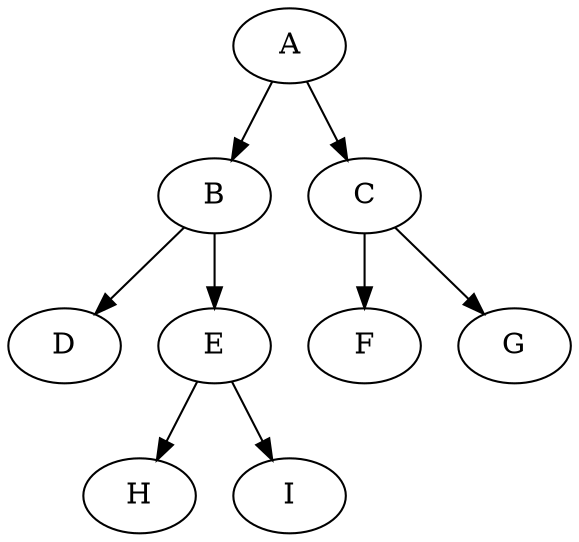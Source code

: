 digraph {
	1 [label=A]
	2 [label=B]
	3 [label=D]
	2 -> 3
	4 [label=E]
	5 [label=H]
	4 -> 5
	6 [label=I]
	4 -> 6
	2 -> 4
	1 -> 2
	7 [label=C]
	8 [label=F]
	7 -> 8
	9 [label=G]
	7 -> 9
	1 -> 7
}
